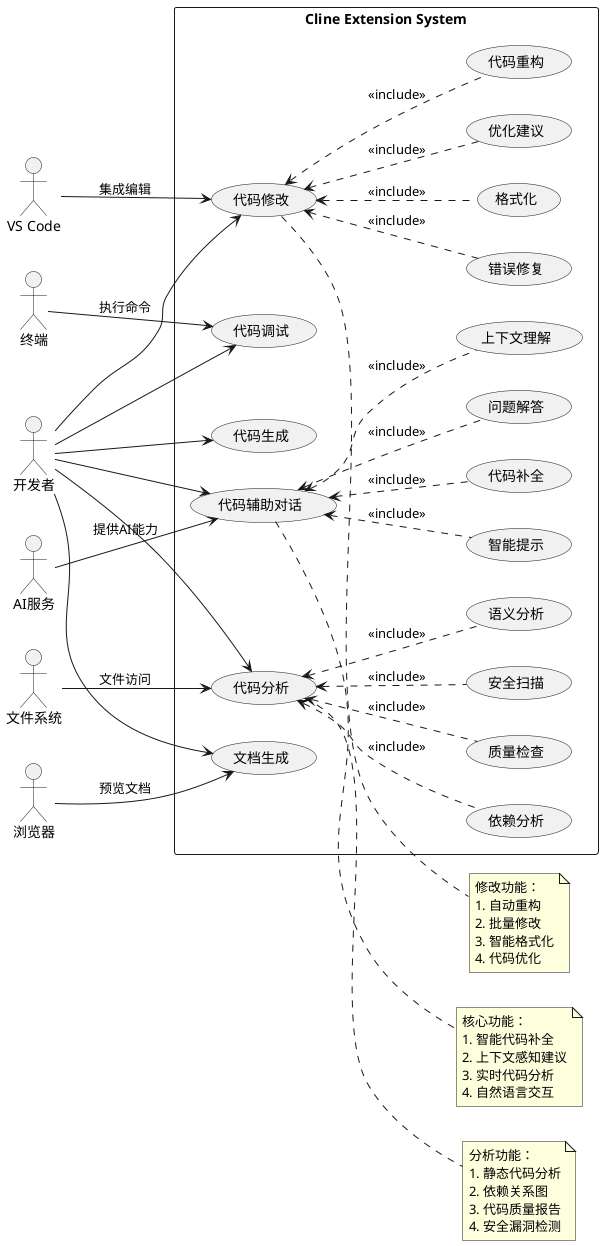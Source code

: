 @startuml

' System Level Use Case Diagram
' Requirements mapping:
' - All core functionalities

left to right direction

' Actors
actor "开发者" as Developer
actor "AI服务" as AIService
actor "VS Code" as VSCode
actor "终端" as Terminal
actor "浏览器" as Browser
actor "文件系统" as FileSystem

' Main package
rectangle "Cline Extension System" {
    ' Core functionalities
    usecase "代码辅助对话" as CodeAssist
    usecase "代码生成" as CodeGen
    usecase "代码修改" as CodeMod
    usecase "代码分析" as CodeAnalysis
    usecase "代码调试" as Debug
    usecase "文档生成" as DocGen

    ' Sub-functionalities for Code Assist
    usecase "上下文理解" as Context
    usecase "智能提示" as Suggest
    usecase "代码补全" as Complete
    usecase "问题解答" as Answer

    ' Sub-functionalities for Code Modification
    usecase "代码重构" as Refactor
    usecase "错误修复" as BugFix
    usecase "格式化" as Format
    usecase "优化建议" as Optimize

    ' Sub-functionalities for Analysis
    usecase "语义分析" as Semantic
    usecase "依赖分析" as Dependency
    usecase "质量检查" as Quality
    usecase "安全扫描" as Security
}

' Relationships
Developer --> CodeAssist
Developer --> CodeGen
Developer --> CodeMod
Developer --> CodeAnalysis
Developer --> Debug
Developer --> DocGen

CodeAssist <.. Context : <<include>>
CodeAssist <.. Suggest : <<include>>
CodeAssist <.. Complete : <<include>>
CodeAssist <.. Answer : <<include>>

CodeMod <.. Refactor : <<include>>
CodeMod <.. BugFix : <<include>>
CodeMod <.. Format : <<include>>
CodeMod <.. Optimize : <<include>>

CodeAnalysis <.. Semantic : <<include>>
CodeAnalysis <.. Dependency : <<include>>
CodeAnalysis <.. Quality : <<include>>
CodeAnalysis <.. Security : <<include>>

' External system interactions
AIService --> CodeAssist : 提供AI能力
VSCode --> CodeMod : 集成编辑
Terminal --> Debug : 执行命令
Browser --> DocGen : 预览文档
FileSystem --> CodeAnalysis : 文件访问

' Notes
note right of CodeAssist
  核心功能：
  1. 智能代码补全
  2. 上下文感知建议
  3. 实时代码分析
  4. 自然语言交互
end note

note right of CodeMod
  修改功能：
  1. 自动重构
  2. 批量修改
  3. 智能格式化
  4. 代码优化
end note

note right of CodeAnalysis
  分析功能：
  1. 静态代码分析
  2. 依赖关系图
  3. 代码质量报告
  4. 安全漏洞检测
end note

@enduml 